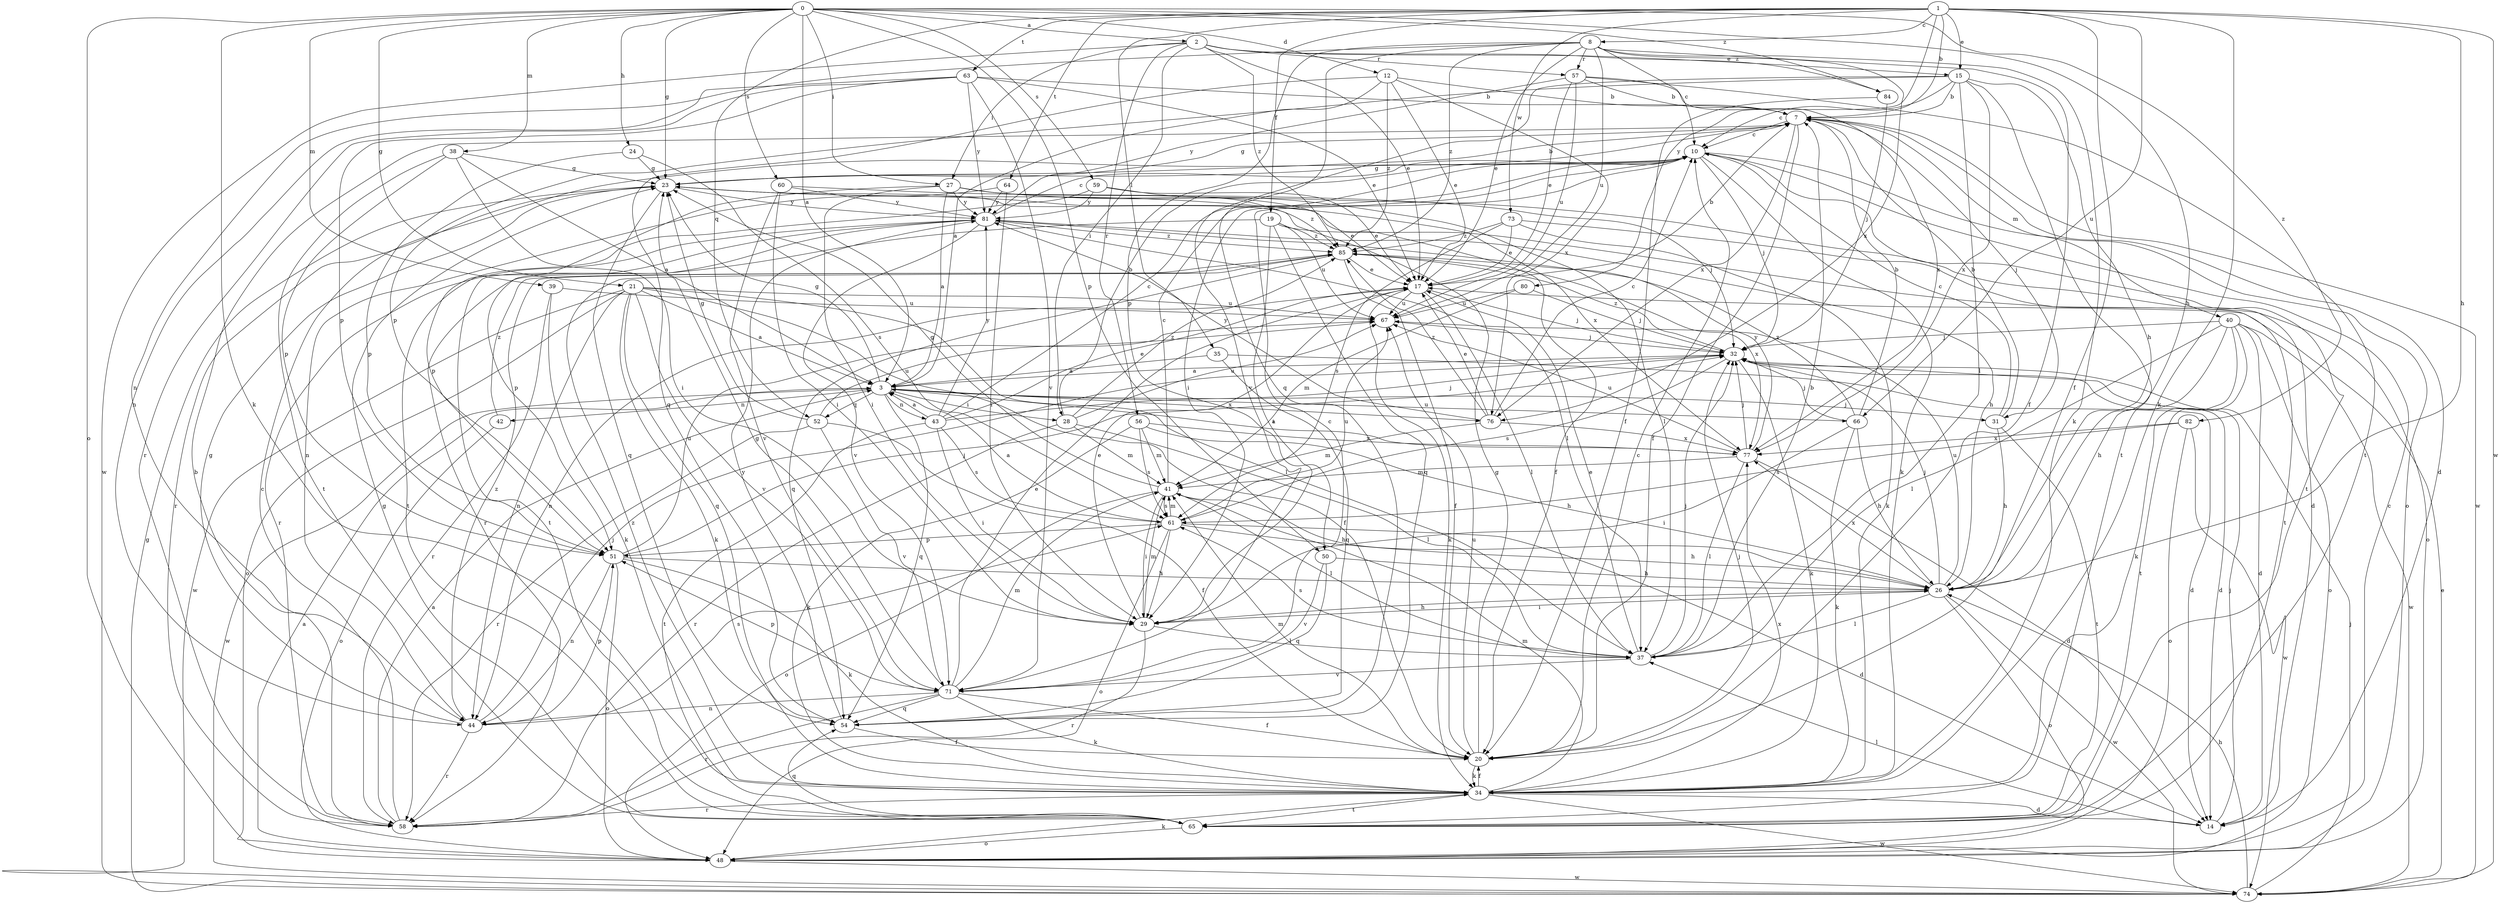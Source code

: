 strict digraph  {
0;
1;
2;
3;
7;
8;
10;
12;
14;
15;
17;
19;
20;
21;
23;
24;
26;
27;
28;
29;
31;
32;
34;
35;
37;
38;
39;
40;
41;
42;
43;
44;
48;
50;
51;
52;
54;
56;
57;
58;
59;
60;
61;
63;
64;
65;
66;
67;
71;
73;
74;
76;
77;
80;
81;
82;
84;
85;
0 -> 2  [label=a];
0 -> 3  [label=a];
0 -> 12  [label=d];
0 -> 21  [label=g];
0 -> 23  [label=g];
0 -> 24  [label=h];
0 -> 26  [label=h];
0 -> 27  [label=i];
0 -> 34  [label=k];
0 -> 38  [label=m];
0 -> 39  [label=m];
0 -> 48  [label=o];
0 -> 50  [label=p];
0 -> 59  [label=s];
0 -> 60  [label=s];
0 -> 82  [label=z];
0 -> 84  [label=z];
1 -> 7  [label=b];
1 -> 8  [label=c];
1 -> 15  [label=e];
1 -> 19  [label=f];
1 -> 20  [label=f];
1 -> 26  [label=h];
1 -> 34  [label=k];
1 -> 35  [label=l];
1 -> 52  [label=q];
1 -> 63  [label=t];
1 -> 64  [label=t];
1 -> 66  [label=u];
1 -> 73  [label=w];
1 -> 74  [label=w];
1 -> 80  [label=y];
2 -> 15  [label=e];
2 -> 17  [label=e];
2 -> 27  [label=i];
2 -> 28  [label=i];
2 -> 56  [label=r];
2 -> 57  [label=r];
2 -> 74  [label=w];
2 -> 84  [label=z];
2 -> 85  [label=z];
3 -> 23  [label=g];
3 -> 28  [label=i];
3 -> 31  [label=j];
3 -> 42  [label=n];
3 -> 43  [label=n];
3 -> 52  [label=q];
3 -> 54  [label=q];
3 -> 66  [label=u];
3 -> 74  [label=w];
3 -> 76  [label=x];
7 -> 10  [label=c];
7 -> 14  [label=d];
7 -> 20  [label=f];
7 -> 23  [label=g];
7 -> 31  [label=j];
7 -> 40  [label=m];
7 -> 74  [label=w];
7 -> 76  [label=x];
8 -> 10  [label=c];
8 -> 17  [label=e];
8 -> 20  [label=f];
8 -> 34  [label=k];
8 -> 44  [label=n];
8 -> 50  [label=p];
8 -> 54  [label=q];
8 -> 57  [label=r];
8 -> 67  [label=u];
8 -> 76  [label=x];
8 -> 85  [label=z];
10 -> 23  [label=g];
10 -> 29  [label=i];
10 -> 32  [label=j];
10 -> 34  [label=k];
10 -> 48  [label=o];
10 -> 65  [label=t];
12 -> 3  [label=a];
12 -> 7  [label=b];
12 -> 17  [label=e];
12 -> 54  [label=q];
12 -> 76  [label=x];
12 -> 85  [label=z];
14 -> 32  [label=j];
14 -> 37  [label=l];
15 -> 7  [label=b];
15 -> 10  [label=c];
15 -> 26  [label=h];
15 -> 37  [label=l];
15 -> 51  [label=p];
15 -> 65  [label=t];
15 -> 71  [label=v];
15 -> 77  [label=x];
17 -> 7  [label=b];
17 -> 32  [label=j];
17 -> 34  [label=k];
17 -> 37  [label=l];
17 -> 44  [label=n];
17 -> 67  [label=u];
19 -> 29  [label=i];
19 -> 48  [label=o];
19 -> 54  [label=q];
19 -> 58  [label=r];
19 -> 67  [label=u];
19 -> 85  [label=z];
20 -> 10  [label=c];
20 -> 23  [label=g];
20 -> 32  [label=j];
20 -> 34  [label=k];
20 -> 41  [label=m];
20 -> 67  [label=u];
21 -> 3  [label=a];
21 -> 20  [label=f];
21 -> 34  [label=k];
21 -> 37  [label=l];
21 -> 44  [label=n];
21 -> 48  [label=o];
21 -> 54  [label=q];
21 -> 67  [label=u];
21 -> 71  [label=v];
21 -> 74  [label=w];
23 -> 7  [label=b];
23 -> 20  [label=f];
23 -> 54  [label=q];
23 -> 58  [label=r];
23 -> 77  [label=x];
23 -> 81  [label=y];
24 -> 23  [label=g];
24 -> 51  [label=p];
24 -> 61  [label=s];
26 -> 29  [label=i];
26 -> 32  [label=j];
26 -> 37  [label=l];
26 -> 48  [label=o];
26 -> 67  [label=u];
26 -> 74  [label=w];
26 -> 77  [label=x];
27 -> 3  [label=a];
27 -> 14  [label=d];
27 -> 17  [label=e];
27 -> 29  [label=i];
27 -> 37  [label=l];
27 -> 51  [label=p];
27 -> 81  [label=y];
28 -> 7  [label=b];
28 -> 37  [label=l];
28 -> 41  [label=m];
28 -> 58  [label=r];
28 -> 67  [label=u];
28 -> 85  [label=z];
29 -> 17  [label=e];
29 -> 26  [label=h];
29 -> 37  [label=l];
29 -> 41  [label=m];
29 -> 58  [label=r];
31 -> 7  [label=b];
31 -> 10  [label=c];
31 -> 26  [label=h];
31 -> 65  [label=t];
32 -> 3  [label=a];
32 -> 14  [label=d];
32 -> 34  [label=k];
32 -> 61  [label=s];
32 -> 85  [label=z];
34 -> 14  [label=d];
34 -> 20  [label=f];
34 -> 41  [label=m];
34 -> 58  [label=r];
34 -> 65  [label=t];
34 -> 74  [label=w];
34 -> 77  [label=x];
34 -> 85  [label=z];
35 -> 3  [label=a];
35 -> 14  [label=d];
35 -> 54  [label=q];
37 -> 7  [label=b];
37 -> 17  [label=e];
37 -> 32  [label=j];
37 -> 61  [label=s];
37 -> 71  [label=v];
38 -> 3  [label=a];
38 -> 23  [label=g];
38 -> 29  [label=i];
38 -> 51  [label=p];
38 -> 65  [label=t];
39 -> 34  [label=k];
39 -> 58  [label=r];
39 -> 67  [label=u];
40 -> 14  [label=d];
40 -> 26  [label=h];
40 -> 32  [label=j];
40 -> 34  [label=k];
40 -> 37  [label=l];
40 -> 48  [label=o];
40 -> 65  [label=t];
40 -> 74  [label=w];
41 -> 10  [label=c];
41 -> 23  [label=g];
41 -> 26  [label=h];
41 -> 29  [label=i];
41 -> 37  [label=l];
41 -> 48  [label=o];
41 -> 61  [label=s];
42 -> 48  [label=o];
42 -> 85  [label=z];
43 -> 3  [label=a];
43 -> 10  [label=c];
43 -> 17  [label=e];
43 -> 29  [label=i];
43 -> 32  [label=j];
43 -> 61  [label=s];
43 -> 65  [label=t];
43 -> 81  [label=y];
44 -> 23  [label=g];
44 -> 32  [label=j];
44 -> 51  [label=p];
44 -> 58  [label=r];
44 -> 61  [label=s];
44 -> 85  [label=z];
48 -> 3  [label=a];
48 -> 10  [label=c];
48 -> 34  [label=k];
48 -> 74  [label=w];
50 -> 26  [label=h];
50 -> 54  [label=q];
50 -> 71  [label=v];
51 -> 26  [label=h];
51 -> 32  [label=j];
51 -> 34  [label=k];
51 -> 44  [label=n];
51 -> 48  [label=o];
51 -> 67  [label=u];
52 -> 20  [label=f];
52 -> 23  [label=g];
52 -> 58  [label=r];
52 -> 67  [label=u];
52 -> 71  [label=v];
54 -> 20  [label=f];
54 -> 81  [label=y];
56 -> 26  [label=h];
56 -> 34  [label=k];
56 -> 41  [label=m];
56 -> 61  [label=s];
56 -> 77  [label=x];
57 -> 7  [label=b];
57 -> 17  [label=e];
57 -> 65  [label=t];
57 -> 67  [label=u];
57 -> 77  [label=x];
57 -> 81  [label=y];
58 -> 3  [label=a];
58 -> 7  [label=b];
58 -> 10  [label=c];
59 -> 17  [label=e];
59 -> 65  [label=t];
59 -> 81  [label=y];
59 -> 85  [label=z];
60 -> 29  [label=i];
60 -> 32  [label=j];
60 -> 71  [label=v];
60 -> 81  [label=y];
61 -> 3  [label=a];
61 -> 14  [label=d];
61 -> 26  [label=h];
61 -> 29  [label=i];
61 -> 41  [label=m];
61 -> 48  [label=o];
61 -> 51  [label=p];
61 -> 67  [label=u];
63 -> 7  [label=b];
63 -> 17  [label=e];
63 -> 44  [label=n];
63 -> 51  [label=p];
63 -> 58  [label=r];
63 -> 71  [label=v];
63 -> 81  [label=y];
64 -> 29  [label=i];
64 -> 44  [label=n];
64 -> 81  [label=y];
65 -> 23  [label=g];
65 -> 48  [label=o];
65 -> 54  [label=q];
66 -> 7  [label=b];
66 -> 26  [label=h];
66 -> 29  [label=i];
66 -> 32  [label=j];
66 -> 34  [label=k];
66 -> 85  [label=z];
67 -> 32  [label=j];
71 -> 10  [label=c];
71 -> 17  [label=e];
71 -> 20  [label=f];
71 -> 23  [label=g];
71 -> 34  [label=k];
71 -> 41  [label=m];
71 -> 44  [label=n];
71 -> 51  [label=p];
71 -> 54  [label=q];
71 -> 58  [label=r];
73 -> 17  [label=e];
73 -> 34  [label=k];
73 -> 61  [label=s];
73 -> 65  [label=t];
73 -> 85  [label=z];
74 -> 17  [label=e];
74 -> 23  [label=g];
74 -> 26  [label=h];
74 -> 32  [label=j];
76 -> 10  [label=c];
76 -> 17  [label=e];
76 -> 41  [label=m];
76 -> 77  [label=x];
76 -> 81  [label=y];
76 -> 85  [label=z];
77 -> 3  [label=a];
77 -> 14  [label=d];
77 -> 32  [label=j];
77 -> 37  [label=l];
77 -> 41  [label=m];
77 -> 67  [label=u];
77 -> 81  [label=y];
80 -> 32  [label=j];
80 -> 41  [label=m];
80 -> 67  [label=u];
81 -> 10  [label=c];
81 -> 26  [label=h];
81 -> 37  [label=l];
81 -> 51  [label=p];
81 -> 58  [label=r];
81 -> 65  [label=t];
81 -> 71  [label=v];
81 -> 85  [label=z];
82 -> 48  [label=o];
82 -> 61  [label=s];
82 -> 74  [label=w];
82 -> 77  [label=x];
84 -> 20  [label=f];
84 -> 32  [label=j];
85 -> 17  [label=e];
85 -> 20  [label=f];
85 -> 54  [label=q];
85 -> 77  [label=x];
}
